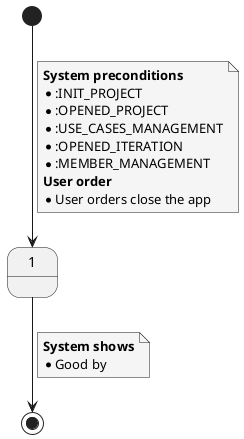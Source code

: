@startuml

skinparam {
    NoteBackgroundColor #whiteSmoke
}

[*] --> 1
note on link
    <b>System preconditions</b>
    * :INIT_PROJECT
    * :OPENED_PROJECT
    * :USE_CASES_MANAGEMENT
    * :OPENED_ITERATION
    * :MEMBER_MANAGEMENT
    <b>User order</b>
    * User orders close the app
end note

1 --> [*]
    note on link
<b>System shows</b>
* Good by
end note
@enduml
